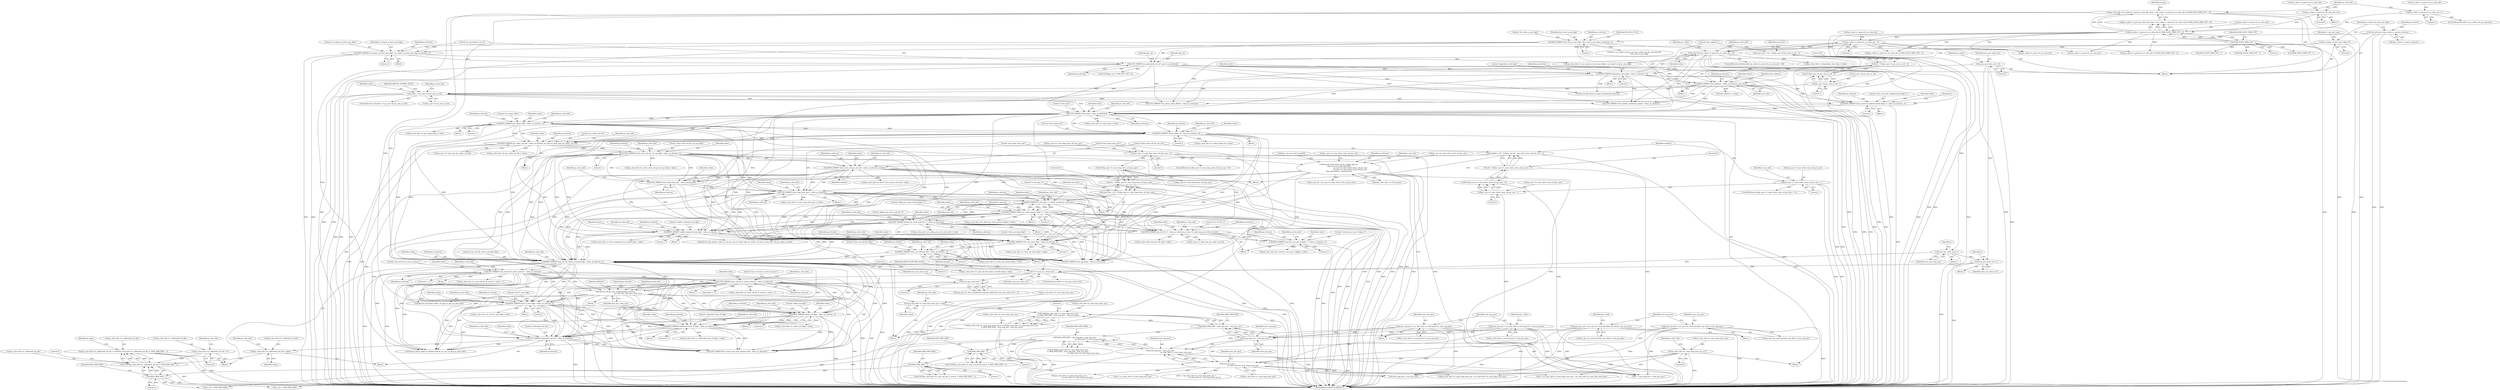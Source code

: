 digraph "0_Android_a1424724a00d62ac5efa0e27953eed66850d662f@pointer" {
"1001395" [label="(Call,ps_slice_hdr->i1_collocated_ref_idx = CLIP3(ps_slice_hdr->i1_collocated_ref_idx, 0, MAX_DPB_SIZE - 1))"];
"1001399" [label="(Call,CLIP3(ps_slice_hdr->i1_collocated_ref_idx, 0, MAX_DPB_SIZE - 1))"];
"1001337" [label="(Call,ps_slice_hdr->i1_collocated_ref_idx = 0)"];
"1001390" [label="(Call,ps_slice_hdr->i1_collocated_ref_idx = value)"];
"1001386" [label="(Call,UEV_PARSE(\"collocated_ref_idx\", value, ps_bitstrm))"];
"1001169" [label="(Call,BITS_PARSE(\"num_ref_idx_active_override_flag\", value, ps_bitstrm, 1))"];
"1000659" [label="(Call,BITS_PARSE(\"colour_plane_id\", value, ps_bitstrm, 2))"];
"1000637" [label="(Call,BITS_PARSE(\"pic_output_flag\", value, ps_bitstrm, 1))"];
"1000592" [label="(Call,UEV_PARSE(\"slice_type\", value, ps_bitstrm))"];
"1000587" [label="(Call,BITS_PARSE(\"slice_reserved_undetermined_flag[ i ]\", value, ps_bitstrm, 1))"];
"1000537" [label="(Call,value >= ps_sps->i4_pic_size_in_ctb)"];
"1000528" [label="(Call,BITS_PARSE(\"slice_address\", value, ps_bitstrm, num_bits))"];
"1000428" [label="(Call,value && (ps_codec->s_parse.i4_cur_slice_idx > 0))"];
"1000422" [label="(Call,BITS_PARSE(\"dependent_slice_flag\", value, ps_bitstrm, 1))"];
"1000209" [label="(Call,UEV_PARSE(\"pic_parameter_set_id\", pps_id, ps_bitstrm))"];
"1000204" [label="(Call,BITS_PARSE(\"no_output_of_prior_pics_flag\", no_output_of_prior_pics_flag, ps_bitstrm, 1))"];
"1000159" [label="(Call,no_output_of_prior_pics_flag = 0)"];
"1000190" [label="(Call,BITS_PARSE(\"first_slice_in_pic_flag\", first_slice_in_pic_flag, ps_bitstrm, 1))"];
"1000147" [label="(Call,*ps_bitstrm = &ps_codec->s_parse.s_bitstrm)"];
"1000430" [label="(Call,ps_codec->s_parse.i4_cur_slice_idx > 0)"];
"1000405" [label="(Call,ps_codec->s_parse.i4_cur_slice_idx & (MAX_SLICE_HDR_CNT - 1))"];
"1000375" [label="(Call,ps_codec->s_parse.i4_cur_slice_idx = 0)"];
"1000390" [label="(Call,ps_codec->s_parse.i4_cur_slice_idx = 1)"];
"1000411" [label="(Call,MAX_SLICE_HDR_CNT - 1)"];
"1000518" [label="(Call,num_bits = 32 - CLZ(ps_sps->i4_pic_size_in_ctb - 1))"];
"1000520" [label="(Call,32 - CLZ(ps_sps->i4_pic_size_in_ctb - 1))"];
"1000522" [label="(Call,CLZ(ps_sps->i4_pic_size_in_ctb - 1))"];
"1000523" [label="(Call,ps_sps->i4_pic_size_in_ctb - 1)"];
"1000971" [label="(Call,BITS_PARSE(\"delta_poc_msb_present_flag[ i ]\", value, ps_bitstrm, 1))"];
"1000916" [label="(Call,BITS_PARSE(\"lt_idx_sps[ i ]\", value, ps_bitstrm, num_bits))"];
"1000857" [label="(Call,UEV_PARSE(\"num_long_term_pics\", value, ps_bitstrm))"];
"1000734" [label="(Call,BITS_PARSE(\"short_term_ref_pic_set_idx\", value, ps_bitstrm, numbits))"];
"1000694" [label="(Call,BITS_PARSE(\"short_term_ref_pic_set_sps_flag\", value, ps_bitstrm, 1))"];
"1000682" [label="(Call,BITS_PARSE(\"pic_order_cnt_lsb\", value, ps_bitstrm, ps_sps->i1_log2_max_pic_order_cnt_lsb))"];
"1000724" [label="(Call,numbits = 32 - CLZ(ps_sps->i1_num_short_term_ref_pic_sets - 1))"];
"1000726" [label="(Call,32 - CLZ(ps_sps->i1_num_short_term_ref_pic_sets - 1))"];
"1000728" [label="(Call,CLZ(ps_sps->i1_num_short_term_ref_pic_sets - 1))"];
"1000729" [label="(Call,ps_sps->i1_num_short_term_ref_pic_sets - 1)"];
"1000718" [label="(Call,ps_sps->i1_num_short_term_ref_pic_sets > 1)"];
"1000834" [label="(Call,UEV_PARSE(\"num_long_term_sps\", value, ps_bitstrm))"];
"1000778" [label="(Call,ihevcd_short_term_ref_pic_set(ps_bitstrm,\n &ps_sps->as_stref_picset[0],\n                                              ps_sps->i1_num_short_term_ref_pic_sets,\n                                              ps_sps->i1_num_short_term_ref_pic_sets,\n &ps_slice_hdr->s_stref_picset))"];
"1000997" [label="(Call,UEV_PARSE(\"delata_poc_msb_cycle_lt[ i ]\", value, ps_bitstrm))"];
"1000908" [label="(Call,num_bits = 32 - CLZ(ps_sps->i1_num_long_term_ref_pics_sps))"];
"1000910" [label="(Call,32 - CLZ(ps_sps->i1_num_long_term_ref_pics_sps))"];
"1000912" [label="(Call,CLZ(ps_sps->i1_num_long_term_ref_pics_sps))"];
"1000828" [label="(Call,ps_sps->i1_num_long_term_ref_pics_sps > 0)"];
"1000959" [label="(Call,BITS_PARSE(\"used_by_curr_pic_lt_flag[ i ]\", value, ps_bitstrm, 1))"];
"1000945" [label="(Call,BITS_PARSE(\"poc_lsb_lt[ i ]\", value, ps_bitstrm, ps_sps->i1_log2_max_pic_order_cnt_lsb))"];
"1001081" [label="(Call,BITS_PARSE(\"enable_temporal_mvp_flag\", value, ps_bitstrm, 1))"];
"1001116" [label="(Call,BITS_PARSE(\"slice_sao_chroma_flag\", value, ps_bitstrm, 1))"];
"1001106" [label="(Call,BITS_PARSE(\"slice_sao_luma_flag\", value, ps_bitstrm, 1))"];
"1001202" [label="(Call,UEV_PARSE(\"num_ref_idx_l1_active_minus1\", value, ps_bitstrm))"];
"1001184" [label="(Call,UEV_PARSE(\"num_ref_idx_l0_active_minus1\", value, ps_bitstrm))"];
"1001302" [label="(Call,BITS_PARSE(\"mvd_l1_zero_flag\", value, ps_bitstrm, 1))"];
"1001275" [label="(Call,ihevcd_ref_pic_list_modification(ps_bitstrm,\n                                                 ps_slice_hdr, num_poc_total_curr))"];
"1000397" [label="(Call,ps_slice_hdr = ps_codec->s_parse.ps_slice_hdr_base + (ps_codec->s_parse.i4_cur_slice_idx & (MAX_SLICE_HDR_CNT - 1)))"];
"1001271" [label="(Call,num_poc_total_curr > 1)"];
"1001261" [label="(Call,0 == num_poc_total_curr)"];
"1001074" [label="(Call,num_poc_total_curr++)"];
"1001049" [label="(Call,num_poc_total_curr++)"];
"1000169" [label="(Call,num_poc_total_curr = 0)"];
"1001354" [label="(Call,BITS_PARSE(\"collocated_from_l0_flag\", value, ps_bitstrm, 1))"];
"1001322" [label="(Call,BITS_PARSE(\"cabac_init_flag\", value, ps_bitstrm, 1))"];
"1001404" [label="(Call,MAX_DPB_SIZE - 1)"];
"1001257" [label="(Call,MAX_DPB_SIZE - 1)"];
"1001245" [label="(Call,MAX_DPB_SIZE - 1)"];
"1000875" [label="(Call,MAX_DPB_SIZE - num_neg_pics - num_pos_pics -\n                                                            ps_slice_hdr->i1_num_long_term_sps)"];
"1000852" [label="(Call,MAX_DPB_SIZE - num_neg_pics - num_pos_pics)"];
"1000854" [label="(Call,num_neg_pics - num_pos_pics)"];
"1000801" [label="(Call,num_neg_pics = ps_slice_hdr->s_stref_picset.i1_num_neg_pics)"];
"1000749" [label="(Call,num_neg_pics = ps_sps->as_stref_picset[st_rps_idx].i1_num_neg_pics)"];
"1000808" [label="(Call,num_pos_pics = ps_slice_hdr->s_stref_picset.i1_num_pos_pics)"];
"1000758" [label="(Call,num_pos_pics = ps_sps->as_stref_picset[st_rps_idx].i1_num_pos_pics)"];
"1000877" [label="(Call,num_neg_pics - num_pos_pics -\n                                                            ps_slice_hdr->i1_num_long_term_sps)"];
"1000879" [label="(Call,num_pos_pics -\n                                                            ps_slice_hdr->i1_num_long_term_sps)"];
"1000843" [label="(Call,ps_slice_hdr->i1_num_long_term_sps = CLIP3(ps_slice_hdr->i1_num_long_term_sps,\n 0, MAX_DPB_SIZE - num_neg_pics - num_pos_pics))"];
"1000847" [label="(Call,CLIP3(ps_slice_hdr->i1_num_long_term_sps,\n 0, MAX_DPB_SIZE - num_neg_pics - num_pos_pics))"];
"1000838" [label="(Call,ps_slice_hdr->i1_num_long_term_sps = value)"];
"1000565" [label="(Call,ps_slice_hdr->i1_num_long_term_sps = 0)"];
"1000639" [label="(Identifier,value)"];
"1000778" [label="(Call,ihevcd_short_term_ref_pic_set(ps_bitstrm,\n &ps_sps->as_stref_picset[0],\n                                              ps_sps->i1_num_short_term_ref_pic_sets,\n                                              ps_sps->i1_num_short_term_ref_pic_sets,\n &ps_slice_hdr->s_stref_picset))"];
"1000877" [label="(Call,num_neg_pics - num_pos_pics -\n                                                            ps_slice_hdr->i1_num_long_term_sps)"];
"1000901" [label="(Call,i < ps_slice_hdr->i1_num_long_term_sps)"];
"1000641" [label="(Literal,1)"];
"1000710" [label="(Block,)"];
"1000881" [label="(Call,ps_slice_hdr->i1_num_long_term_sps)"];
"1000717" [label="(ControlStructure,if(ps_sps->i1_num_short_term_ref_pic_sets > 1))"];
"1000751" [label="(Call,ps_sps->as_stref_picset[st_rps_idx].i1_num_neg_pics)"];
"1000585" [label="(Identifier,i)"];
"1001109" [label="(Identifier,ps_bitstrm)"];
"1000198" [label="(Identifier,NAL_BLA_W_LP)"];
"1000176" [label="(Identifier,ps_codec)"];
"1000838" [label="(Call,ps_slice_hdr->i1_num_long_term_sps = value)"];
"1002324" [label="(Call,r_idx < MAX_DPB_SIZE)"];
"1001307" [label="(Call,ps_slice_hdr->i1_mvd_l1_zero_flag = value)"];
"1000870" [label="(Call,CLIP3(ps_slice_hdr->i1_num_long_term_pics,\n 0, MAX_DPB_SIZE - num_neg_pics - num_pos_pics -\n                                                            ps_slice_hdr->i1_num_long_term_sps))"];
"1000384" [label="(ControlStructure,if(0 == ps_codec->i4_pic_present))"];
"1000587" [label="(Call,BITS_PARSE(\"slice_reserved_undetermined_flag[ i ]\", value, ps_bitstrm, 1))"];
"1001113" [label="(Identifier,ps_slice_hdr)"];
"1000876" [label="(Identifier,MAX_DPB_SIZE)"];
"1000749" [label="(Call,num_neg_pics = ps_sps->as_stref_picset[st_rps_idx].i1_num_neg_pics)"];
"1000427" [label="(ControlStructure,if(value && (ps_codec->s_parse.i4_cur_slice_idx > 0)))"];
"1000534" [label="(Identifier,slice_address)"];
"1001049" [label="(Call,num_poc_total_curr++)"];
"1001273" [label="(Literal,1)"];
"1001259" [label="(Literal,1)"];
"1000594" [label="(Identifier,value)"];
"1000796" [label="(Call,st_rps_idx = ps_sps->i1_num_short_term_ref_pic_sets)"];
"1000786" [label="(Call,ps_sps->i1_num_short_term_ref_pic_sets)"];
"1000888" [label="(Call,i < (ps_slice_hdr->i1_num_long_term_sps +\n                                ps_slice_hdr->i1_num_long_term_pics))"];
"1000997" [label="(Call,UEV_PARSE(\"delata_poc_msb_cycle_lt[ i ]\", value, ps_bitstrm))"];
"1001321" [label="(Block,)"];
"1001001" [label="(Call,ps_slice_hdr->ai1_delta_poc_msb_cycle_lt[i] = value)"];
"1000857" [label="(Call,UEV_PARSE(\"num_long_term_pics\", value, ps_bitstrm))"];
"1000952" [label="(Call,ps_slice_hdr->ai4_poc_lsb_lt[i] = value)"];
"1000855" [label="(Identifier,num_neg_pics)"];
"1001297" [label="(Identifier,BSLICE)"];
"1000147" [label="(Call,*ps_bitstrm = &ps_codec->s_parse.s_bitstrm)"];
"1000148" [label="(Identifier,ps_bitstrm)"];
"1000944" [label="(Block,)"];
"1001324" [label="(Identifier,value)"];
"1000998" [label="(Literal,\"delata_poc_msb_cycle_lt[ i ]\")"];
"1001260" [label="(ControlStructure,if(0 == num_poc_total_curr))"];
"1000536" [label="(ControlStructure,if(value >= ps_sps->i4_pic_size_in_ctb))"];
"1000845" [label="(Identifier,ps_slice_hdr)"];
"1000529" [label="(Literal,\"slice_address\")"];
"1000758" [label="(Call,num_pos_pics = ps_sps->as_stref_picset[st_rps_idx].i1_num_pos_pics)"];
"1001337" [label="(Call,ps_slice_hdr->i1_collocated_ref_idx = 0)"];
"1001303" [label="(Literal,\"mvd_l1_zero_flag\")"];
"1000149" [label="(Call,&ps_codec->s_parse.s_bitstrm)"];
"1000948" [label="(Identifier,ps_bitstrm)"];
"1001110" [label="(Literal,1)"];
"1000733" [label="(Literal,1)"];
"1001187" [label="(Identifier,ps_bitstrm)"];
"1000191" [label="(Literal,\"first_slice_in_pic_flag\")"];
"1002617" [label="(MethodReturn,IHEVCD_ERROR_T)"];
"1000973" [label="(Identifier,value)"];
"1001169" [label="(Call,BITS_PARSE(\"num_ref_idx_active_override_flag\", value, ps_bitstrm, 1))"];
"1001192" [label="(Call,value + 1)"];
"1000908" [label="(Call,num_bits = 32 - CLZ(ps_sps->i1_num_long_term_ref_pics_sps))"];
"1001267" [label="(Call,(ps_pps->i1_lists_modification_present_flag) && (num_poc_total_curr > 1))"];
"1000663" [label="(Literal,2)"];
"1000847" [label="(Call,CLIP3(ps_slice_hdr->i1_num_long_term_sps,\n 0, MAX_DPB_SIZE - num_neg_pics - num_pos_pics))"];
"1000735" [label="(Literal,\"short_term_ref_pic_set_idx\")"];
"1000164" [label="(Identifier,i1_nal_unit_type)"];
"1001392" [label="(Identifier,ps_slice_hdr)"];
"1000976" [label="(Call,ps_slice_hdr->ai1_delta_poc_msb_present_flag[i] = value)"];
"1000554" [label="(Block,)"];
"1001274" [label="(Block,)"];
"1000539" [label="(Call,ps_sps->i4_pic_size_in_ctb)"];
"1001404" [label="(Call,MAX_DPB_SIZE - 1)"];
"1000832" [label="(Literal,0)"];
"1001326" [label="(Literal,1)"];
"1000426" [label="(Literal,1)"];
"1001184" [label="(Call,UEV_PARSE(\"num_ref_idx_l0_active_minus1\", value, ps_bitstrm))"];
"1000852" [label="(Call,MAX_DPB_SIZE - num_neg_pics - num_pos_pics)"];
"1000910" [label="(Call,32 - CLZ(ps_sps->i1_num_long_term_ref_pics_sps))"];
"1001990" [label="(Call,UEV_PARSE(\"slice_header_extension_length\", value, ps_bitstrm))"];
"1000899" [label="(Block,)"];
"1000160" [label="(Identifier,no_output_of_prior_pics_flag)"];
"1000425" [label="(Identifier,ps_bitstrm)"];
"1000381" [label="(Literal,0)"];
"1000590" [label="(Identifier,ps_bitstrm)"];
"1000211" [label="(Identifier,pps_id)"];
"1000677" [label="(Block,)"];
"1000963" [label="(Literal,1)"];
"1001038" [label="(Call,num_neg_pics + num_pos_pics)"];
"1001036" [label="(Call,i < num_neg_pics + num_pos_pics)"];
"1001183" [label="(Block,)"];
"1001428" [label="(Call,ihevcd_parse_pred_wt_ofst(ps_bitstrm, ps_sps, ps_pps, ps_slice_hdr))"];
"1000566" [label="(Call,ps_slice_hdr->i1_num_long_term_sps)"];
"1001123" [label="(Identifier,ps_slice_hdr)"];
"1000205" [label="(Literal,\"no_output_of_prior_pics_flag\")"];
"1000696" [label="(Identifier,value)"];
"1001240" [label="(Call,CLIP3(ps_slice_hdr->i1_num_ref_idx_l0_active, 0, MAX_DPB_SIZE - 1))"];
"1001301" [label="(Block,)"];
"1000391" [label="(Call,ps_codec->s_parse.i4_cur_slice_idx)"];
"1001000" [label="(Identifier,ps_bitstrm)"];
"1000501" [label="(Call,ps_slice_hdr->i1_no_output_of_prior_pics_flag = no_output_of_prior_pics_flag)"];
"1001278" [label="(Identifier,num_poc_total_curr)"];
"1000913" [label="(Call,ps_sps->i1_num_long_term_ref_pics_sps)"];
"1000697" [label="(Identifier,ps_bitstrm)"];
"1000422" [label="(Call,BITS_PARSE(\"dependent_slice_flag\", value, ps_bitstrm, 1))"];
"1002198" [label="(Call,ihevcd_ref_list(ps_codec, ps_pps, ps_sps, ps_slice_hdr))"];
"1000204" [label="(Call,BITS_PARSE(\"no_output_of_prior_pics_flag\", no_output_of_prior_pics_flag, ps_bitstrm, 1))"];
"1000431" [label="(Call,ps_codec->s_parse.i4_cur_slice_idx)"];
"1000779" [label="(Identifier,ps_bitstrm)"];
"1001258" [label="(Identifier,MAX_DPB_SIZE)"];
"1000975" [label="(Literal,1)"];
"1000132" [label="(Block,)"];
"1001391" [label="(Call,ps_slice_hdr->i1_collocated_ref_idx)"];
"1001354" [label="(Call,BITS_PARSE(\"collocated_from_l0_flag\", value, ps_bitstrm, 1))"];
"1000194" [label="(Literal,1)"];
"1000737" [label="(Identifier,ps_bitstrm)"];
"1001355" [label="(Literal,\"collocated_from_l0_flag\")"];
"1000417" [label="(Identifier,ps_pps)"];
"1000436" [label="(Literal,0)"];
"1000397" [label="(Call,ps_slice_hdr = ps_codec->s_parse.ps_slice_hdr_base + (ps_codec->s_parse.i4_cur_slice_idx & (MAX_SLICE_HDR_CNT - 1)))"];
"1000916" [label="(Call,BITS_PARSE(\"lt_idx_sps[ i ]\", value, ps_bitstrm, num_bits))"];
"1001203" [label="(Literal,\"num_ref_idx_l1_active_minus1\")"];
"1001048" [label="(Block,)"];
"1000406" [label="(Call,ps_codec->s_parse.i4_cur_slice_idx)"];
"1000842" [label="(Identifier,value)"];
"1002016" [label="(Call,ihevcd_bits_flush_to_byte_boundary(ps_bitstrm))"];
"1000530" [label="(Identifier,value)"];
"1001397" [label="(Identifier,ps_slice_hdr)"];
"1001080" [label="(Block,)"];
"1000736" [label="(Identifier,value)"];
"1001396" [label="(Call,ps_slice_hdr->i1_collocated_ref_idx)"];
"1001105" [label="(Block,)"];
"1000522" [label="(Call,CLZ(ps_sps->i4_pic_size_in_ctb - 1))"];
"1002524" [label="(Call,MAX_SLICE_HDR_CNT - 1)"];
"1001205" [label="(Identifier,ps_bitstrm)"];
"1001411" [label="(Identifier,ps_pps)"];
"1000375" [label="(Call,ps_codec->s_parse.i4_cur_slice_idx = 0)"];
"1000880" [label="(Identifier,num_pos_pics)"];
"1001108" [label="(Identifier,value)"];
"1000532" [label="(Identifier,num_bits)"];
"1000644" [label="(Identifier,ps_slice_hdr)"];
"1001074" [label="(Call,num_poc_total_curr++)"];
"1000959" [label="(Call,BITS_PARSE(\"used_by_curr_pic_lt_flag[ i ]\", value, ps_bitstrm, 1))"];
"1000533" [label="(Call,slice_address = value)"];
"1001245" [label="(Call,MAX_DPB_SIZE - 1)"];
"1001304" [label="(Identifier,value)"];
"1001171" [label="(Identifier,value)"];
"1000203" [label="(Block,)"];
"1001309" [label="(Identifier,ps_slice_hdr)"];
"1001388" [label="(Identifier,value)"];
"1001361" [label="(Identifier,ps_slice_hdr)"];
"1000396" [label="(Literal,1)"];
"1000860" [label="(Identifier,ps_bitstrm)"];
"1000685" [label="(Identifier,ps_bitstrm)"];
"1000192" [label="(Identifier,first_slice_in_pic_flag)"];
"1001356" [label="(Identifier,value)"];
"1001086" [label="(Call,ps_slice_hdr->i1_slice_temporal_mvp_enable_flag = value)"];
"1000741" [label="(Identifier,ps_slice_hdr)"];
"1000792" [label="(Call,&ps_slice_hdr->s_stref_picset)"];
"1000729" [label="(Call,ps_sps->i1_num_short_term_ref_pic_sets - 1)"];
"1001262" [label="(Literal,0)"];
"1000569" [label="(Literal,0)"];
"1000961" [label="(Identifier,value)"];
"1001172" [label="(Identifier,ps_bitstrm)"];
"1000911" [label="(Literal,32)"];
"1001168" [label="(Block,)"];
"1001358" [label="(Literal,1)"];
"1001399" [label="(Call,CLIP3(ps_slice_hdr->i1_collocated_ref_idx, 0, MAX_DPB_SIZE - 1))"];
"1000853" [label="(Identifier,MAX_DPB_SIZE)"];
"1000797" [label="(Identifier,st_rps_idx)"];
"1001170" [label="(Literal,\"num_ref_idx_active_override_flag\")"];
"1000214" [label="(Identifier,pps_id)"];
"1001083" [label="(Identifier,value)"];
"1000837" [label="(Identifier,ps_bitstrm)"];
"1001325" [label="(Identifier,ps_bitstrm)"];
"1000523" [label="(Call,ps_sps->i4_pic_size_in_ctb - 1)"];
"1001252" [label="(Call,CLIP3(ps_slice_hdr->i1_num_ref_idx_l1_active, 0, MAX_DPB_SIZE - 1))"];
"1001883" [label="(Call,UEV_PARSE(\"num_entry_point_offsets\", value, ps_bitstrm))"];
"1000960" [label="(Literal,\"used_by_curr_pic_lt_flag[ i ]\")"];
"1001272" [label="(Identifier,num_poc_total_curr)"];
"1000848" [label="(Call,ps_slice_hdr->i1_num_long_term_sps)"];
"1000428" [label="(Call,value && (ps_codec->s_parse.i4_cur_slice_idx > 0))"];
"1000208" [label="(Literal,1)"];
"1000719" [label="(Call,ps_sps->i1_num_short_term_ref_pic_sets)"];
"1001406" [label="(Literal,1)"];
"1000979" [label="(Identifier,ps_slice_hdr)"];
"1000424" [label="(Identifier,value)"];
"1001107" [label="(Literal,\"slice_sao_luma_flag\")"];
"1000642" [label="(Call,ps_slice_hdr->i1_pic_output_flag = value)"];
"1000572" [label="(Identifier,ps_slice_hdr)"];
"1000284" [label="(Call,(0 != ps_codec->u4_pic_cnt || ps_codec->i4_pic_present) &&\n                    first_slice_in_pic_flag)"];
"1000768" [label="(Identifier,pi1_used)"];
"1000660" [label="(Literal,\"colour_plane_id\")"];
"1000159" [label="(Call,no_output_of_prior_pics_flag = 0)"];
"1001186" [label="(Identifier,value)"];
"1000725" [label="(Identifier,numbits)"];
"1000801" [label="(Call,num_neg_pics = ps_slice_hdr->s_stref_picset.i1_num_neg_pics)"];
"1000964" [label="(Call,ps_slice_hdr->ai1_used_by_curr_pic_lt_flag[i] = value)"];
"1001263" [label="(Identifier,num_poc_total_curr)"];
"1001306" [label="(Literal,1)"];
"1001808" [label="(Call,MAX_SLICE_HDR_CNT - 1)"];
"1000430" [label="(Call,ps_codec->s_parse.i4_cur_slice_idx > 0)"];
"1000659" [label="(Call,BITS_PARSE(\"colour_plane_id\", value, ps_bitstrm, 2))"];
"1000879" [label="(Call,num_pos_pics -\n                                                            ps_slice_hdr->i1_num_long_term_sps)"];
"1000945" [label="(Call,BITS_PARSE(\"poc_lsb_lt[ i ]\", value, ps_bitstrm, ps_sps->i1_log2_max_pic_order_cnt_lsb))"];
"1000543" [label="(Identifier,IHEVCD_IGNORE_SLICE)"];
"1001246" [label="(Identifier,MAX_DPB_SIZE)"];
"1000212" [label="(Identifier,ps_bitstrm)"];
"1000689" [label="(Call,ps_slice_hdr->i4_pic_order_cnt_lsb = value)"];
"1000777" [label="(Block,)"];
"1001265" [label="(Identifier,IHEVCD_IGNORE_SLICE)"];
"1000596" [label="(Call,ps_slice_hdr->i1_slice_type = value)"];
"1001075" [label="(Identifier,num_poc_total_curr)"];
"1001658" [label="(Call,ihevcd_calc_poc(ps_codec, ps_nal, ps_sps->i1_log2_max_pic_order_cnt_lsb, ps_slice_hdr->i4_pic_order_cnt_lsb))"];
"1000999" [label="(Identifier,value)"];
"1000974" [label="(Identifier,ps_bitstrm)"];
"1001201" [label="(Block,)"];
"1001004" [label="(Identifier,ps_slice_hdr)"];
"1000595" [label="(Identifier,ps_bitstrm)"];
"1000446" [label="(Call,MAX_SLICE_HDR_CNT - 1)"];
"1000728" [label="(Call,CLZ(ps_sps->i1_num_short_term_ref_pic_sets - 1))"];
"1000727" [label="(Literal,32)"];
"1000193" [label="(Identifier,ps_bitstrm)"];
"1000917" [label="(Literal,\"lt_idx_sps[ i ]\")"];
"1000909" [label="(Identifier,num_bits)"];
"1000878" [label="(Identifier,num_neg_pics)"];
"1000588" [label="(Literal,\"slice_reserved_undetermined_flag[ i ]\")"];
"1000520" [label="(Call,32 - CLZ(ps_sps->i4_pic_size_in_ctb - 1))"];
"1000745" [label="(Identifier,st_rps_idx)"];
"1001111" [label="(Call,ps_slice_hdr->i1_slice_sao_luma_flag = value)"];
"1000759" [label="(Identifier,num_pos_pics)"];
"1000664" [label="(Call,ps_slice_hdr->i1_colour_plane_id = value)"];
"1000636" [label="(Block,)"];
"1000726" [label="(Call,32 - CLZ(ps_sps->i1_num_short_term_ref_pic_sets - 1))"];
"1001341" [label="(Literal,0)"];
"1001394" [label="(Identifier,value)"];
"1000808" [label="(Call,num_pos_pics = ps_slice_hdr->s_stref_picset.i1_num_pos_pics)"];
"1000429" [label="(Identifier,value)"];
"1000734" [label="(Call,BITS_PARSE(\"short_term_ref_pic_set_idx\", value, ps_bitstrm, numbits))"];
"1000161" [label="(Literal,0)"];
"1000816" [label="(Identifier,pi1_used)"];
"1001275" [label="(Call,ihevcd_ref_pic_list_modification(ps_bitstrm,\n                                                 ps_slice_hdr, num_poc_total_curr))"];
"1001173" [label="(Literal,1)"];
"1000858" [label="(Literal,\"num_long_term_pics\")"];
"1001329" [label="(Identifier,ps_slice_hdr)"];
"1000828" [label="(Call,ps_sps->i1_num_long_term_ref_pics_sps > 0)"];
"1001257" [label="(Call,MAX_DPB_SIZE - 1)"];
"1001395" [label="(Call,ps_slice_hdr->i1_collocated_ref_idx = CLIP3(ps_slice_hdr->i1_collocated_ref_idx, 0, MAX_DPB_SIZE - 1))"];
"1001106" [label="(Call,BITS_PARSE(\"slice_sao_luma_flag\", value, ps_bitstrm, 1))"];
"1000206" [label="(Identifier,no_output_of_prior_pics_flag)"];
"1000863" [label="(Identifier,ps_slice_hdr)"];
"1000802" [label="(Identifier,num_neg_pics)"];
"1000411" [label="(Call,MAX_SLICE_HDR_CNT - 1)"];
"1000971" [label="(Call,BITS_PARSE(\"delta_poc_msb_present_flag[ i ]\", value, ps_bitstrm, 1))"];
"1000701" [label="(Identifier,ps_slice_hdr)"];
"1000640" [label="(Identifier,ps_bitstrm)"];
"1001305" [label="(Identifier,ps_bitstrm)"];
"1000686" [label="(Call,ps_sps->i1_log2_max_pic_order_cnt_lsb)"];
"1000920" [label="(Identifier,num_bits)"];
"1000376" [label="(Call,ps_codec->s_parse.i4_cur_slice_idx)"];
"1000912" [label="(Call,CLZ(ps_sps->i1_num_long_term_ref_pics_sps))"];
"1000209" [label="(Call,UEV_PARSE(\"pic_parameter_set_id\", pps_id, ps_bitstrm))"];
"1000662" [label="(Identifier,ps_bitstrm)"];
"1000840" [label="(Identifier,ps_slice_hdr)"];
"1001210" [label="(Call,value + 1)"];
"1000750" [label="(Identifier,num_neg_pics)"];
"1001247" [label="(Literal,1)"];
"1000405" [label="(Call,ps_codec->s_parse.i4_cur_slice_idx & (MAX_SLICE_HDR_CNT - 1))"];
"1000398" [label="(Identifier,ps_slice_hdr)"];
"1000170" [label="(Identifier,num_poc_total_curr)"];
"1000190" [label="(Call,BITS_PARSE(\"first_slice_in_pic_flag\", first_slice_in_pic_flag, ps_bitstrm, 1))"];
"1000947" [label="(Identifier,value)"];
"1000413" [label="(Literal,1)"];
"1000810" [label="(Call,ps_slice_hdr->s_stref_picset.i1_num_pos_pics)"];
"1001276" [label="(Identifier,ps_bitstrm)"];
"1000552" [label="(Identifier,ps_slice_hdr)"];
"1001359" [label="(Call,ps_slice_hdr->i1_collocated_from_l0_flag = value)"];
"1001085" [label="(Literal,1)"];
"1000399" [label="(Call,ps_codec->s_parse.ps_slice_hdr_base + (ps_codec->s_parse.i4_cur_slice_idx & (MAX_SLICE_HDR_CNT - 1)))"];
"1001454" [label="(Call,SEV_PARSE(\"slice_qp_delta\", value, ps_bitstrm))"];
"1001206" [label="(Call,ps_slice_hdr->i1_num_ref_idx_l1_active = value + 1)"];
"1000598" [label="(Identifier,ps_slice_hdr)"];
"1000586" [label="(Block,)"];
"1000390" [label="(Call,ps_codec->s_parse.i4_cur_slice_idx = 1)"];
"1000760" [label="(Call,ps_sps->as_stref_picset[st_rps_idx].i1_num_pos_pics)"];
"1001208" [label="(Identifier,ps_slice_hdr)"];
"1000210" [label="(Literal,\"pic_parameter_set_id\")"];
"1000591" [label="(Literal,1)"];
"1000875" [label="(Call,MAX_DPB_SIZE - num_neg_pics - num_pos_pics -\n                                                            ps_slice_hdr->i1_num_long_term_sps)"];
"1001202" [label="(Call,UEV_PARSE(\"num_ref_idx_l1_active_minus1\", value, ps_bitstrm))"];
"1001261" [label="(Call,0 == num_poc_total_curr)"];
"1001065" [label="(Identifier,i)"];
"1001042" [label="(Identifier,i)"];
"1000906" [label="(Block,)"];
"1001344" [label="(Identifier,ps_slice_hdr)"];
"1000637" [label="(Call,BITS_PARSE(\"pic_output_flag\", value, ps_bitstrm, 1))"];
"1000839" [label="(Call,ps_slice_hdr->i1_num_long_term_sps)"];
"1001176" [label="(Identifier,ps_slice_hdr)"];
"1000519" [label="(Identifier,num_bits)"];
"1000666" [label="(Identifier,ps_slice_hdr)"];
"1001323" [label="(Literal,\"cabac_init_flag\")"];
"1001188" [label="(Call,ps_slice_hdr->i1_num_ref_idx_l0_active = value + 1)"];
"1000809" [label="(Identifier,num_pos_pics)"];
"1000724" [label="(Call,numbits = 32 - CLZ(ps_sps->i1_num_short_term_ref_pic_sets - 1))"];
"1001055" [label="(Call,i < ps_slice_hdr->i1_num_long_term_sps + ps_slice_hdr->i1_num_long_term_pics)"];
"1000215" [label="(Call,CLIP3(pps_id, 0, MAX_PPS_CNT - 2))"];
"1000528" [label="(Call,BITS_PARSE(\"slice_address\", value, ps_bitstrm, num_bits))"];
"1000423" [label="(Literal,\"dependent_slice_flag\")"];
"1000890" [label="(Call,ps_slice_hdr->i1_num_long_term_sps +\n                                ps_slice_hdr->i1_num_long_term_pics)"];
"1000694" [label="(Call,BITS_PARSE(\"short_term_ref_pic_set_sps_flag\", value, ps_bitstrm, 1))"];
"1001118" [label="(Identifier,value)"];
"1000524" [label="(Call,ps_sps->i4_pic_size_in_ctb)"];
"1001204" [label="(Identifier,value)"];
"1001190" [label="(Identifier,ps_slice_hdr)"];
"1000730" [label="(Call,ps_sps->i1_num_short_term_ref_pic_sets)"];
"1000835" [label="(Literal,\"num_long_term_sps\")"];
"1001050" [label="(Identifier,num_poc_total_curr)"];
"1001271" [label="(Call,num_poc_total_curr > 1)"];
"1001389" [label="(Identifier,ps_bitstrm)"];
"1000421" [label="(Block,)"];
"1000722" [label="(Literal,1)"];
"1000955" [label="(Identifier,ps_slice_hdr)"];
"1000851" [label="(Literal,0)"];
"1001081" [label="(Call,BITS_PARSE(\"enable_temporal_mvp_flag\", value, ps_bitstrm, 1))"];
"1000836" [label="(Identifier,value)"];
"1000683" [label="(Literal,\"pic_order_cnt_lsb\")"];
"1000207" [label="(Identifier,ps_bitstrm)"];
"1000844" [label="(Call,ps_slice_hdr->i1_num_long_term_sps)"];
"1000738" [label="(Identifier,numbits)"];
"1000972" [label="(Literal,\"delta_poc_msb_present_flag[ i ]\")"];
"1000527" [label="(Literal,1)"];
"1000682" [label="(Call,BITS_PARSE(\"pic_order_cnt_lsb\", value, ps_bitstrm, ps_sps->i1_log2_max_pic_order_cnt_lsb))"];
"1000996" [label="(Block,)"];
"1000439" [label="(Identifier,ps_codec)"];
"1000516" [label="(Block,)"];
"1001338" [label="(Call,ps_slice_hdr->i1_collocated_ref_idx)"];
"1001327" [label="(Call,ps_slice_hdr->i1_cabac_init_flag = value)"];
"1001386" [label="(Call,UEV_PARSE(\"collocated_ref_idx\", value, ps_bitstrm))"];
"1001185" [label="(Literal,\"num_ref_idx_l0_active_minus1\")"];
"1001403" [label="(Literal,0)"];
"1000718" [label="(Call,ps_sps->i1_num_short_term_ref_pic_sets > 1)"];
"1001433" [label="(Call,UEV_PARSE(\"five_minus_max_num_merge_cand\", value, ps_bitstrm))"];
"1000789" [label="(Call,ps_sps->i1_num_short_term_ref_pic_sets)"];
"1000593" [label="(Literal,\"slice_type\")"];
"1000843" [label="(Call,ps_slice_hdr->i1_num_long_term_sps = CLIP3(ps_slice_hdr->i1_num_long_term_sps,\n 0, MAX_DPB_SIZE - num_neg_pics - num_pos_pics))"];
"1001387" [label="(Literal,\"collocated_ref_idx\")"];
"1001353" [label="(Block,)"];
"1001088" [label="(Identifier,ps_slice_hdr)"];
"1000531" [label="(Identifier,ps_bitstrm)"];
"1000538" [label="(Identifier,value)"];
"1000854" [label="(Call,num_neg_pics - num_pos_pics)"];
"1001400" [label="(Call,ps_slice_hdr->i1_collocated_ref_idx)"];
"1000374" [label="(Block,)"];
"1000592" [label="(Call,UEV_PARSE(\"slice_type\", value, ps_bitstrm))"];
"1000723" [label="(Block,)"];
"1001269" [label="(Identifier,ps_pps)"];
"1000861" [label="(Call,ps_slice_hdr->i1_num_long_term_pics = value)"];
"1000695" [label="(Literal,\"short_term_ref_pic_set_sps_flag\")"];
"1000440" [label="(Call,ps_codec->s_parse.i4_cur_slice_idx & (MAX_SLICE_HDR_CNT - 1))"];
"1001357" [label="(Identifier,ps_bitstrm)"];
"1001771" [label="(Call,ps_codec->s_parse.i4_cur_slice_idx--)"];
"1000918" [label="(Identifier,value)"];
"1000661" [label="(Identifier,value)"];
"1000698" [label="(Literal,1)"];
"1001120" [label="(Literal,1)"];
"1001302" [label="(Call,BITS_PARSE(\"mvd_l1_zero_flag\", value, ps_bitstrm, 1))"];
"1001322" [label="(Call,BITS_PARSE(\"cabac_init_flag\", value, ps_bitstrm, 1))"];
"1002152" [label="(Call,r_idx < MAX_DPB_SIZE)"];
"1000829" [label="(Call,ps_sps->i1_num_long_term_ref_pics_sps)"];
"1001117" [label="(Literal,\"slice_sao_chroma_flag\")"];
"1000834" [label="(Call,UEV_PARSE(\"num_long_term_sps\", value, ps_bitstrm))"];
"1000699" [label="(Call,ps_slice_hdr->i1_short_term_ref_pic_set_sps_flag = value)"];
"1000171" [label="(Literal,0)"];
"1000946" [label="(Literal,\"poc_lsb_lt[ i ]\")"];
"1000803" [label="(Call,ps_slice_hdr->s_stref_picset.i1_num_neg_pics)"];
"1001119" [label="(Identifier,ps_bitstrm)"];
"1000924" [label="(Identifier,ps_slice_hdr)"];
"1000962" [label="(Identifier,ps_bitstrm)"];
"1001121" [label="(Call,ps_slice_hdr->i1_slice_sao_chroma_flag = value)"];
"1001084" [label="(Identifier,ps_bitstrm)"];
"1000638" [label="(Literal,\"pic_output_flag\")"];
"1001174" [label="(Call,ps_slice_hdr->i1_num_ref_idx_active_override_flag = value)"];
"1001057" [label="(Call,ps_slice_hdr->i1_num_long_term_sps + ps_slice_hdr->i1_num_long_term_pics)"];
"1000521" [label="(Literal,32)"];
"1000833" [label="(Block,)"];
"1000967" [label="(Identifier,ps_slice_hdr)"];
"1000739" [label="(Call,ps_slice_hdr->i1_short_term_ref_pic_set_idx = value)"];
"1000859" [label="(Identifier,value)"];
"1001116" [label="(Call,BITS_PARSE(\"slice_sao_chroma_flag\", value, ps_bitstrm, 1))"];
"1000565" [label="(Call,ps_slice_hdr->i1_num_long_term_sps = 0)"];
"1000589" [label="(Identifier,value)"];
"1002518" [label="(Call,ps_codec->s_parse.i4_cur_slice_idx & (MAX_SLICE_HDR_CNT - 1))"];
"1001082" [label="(Literal,\"enable_temporal_mvp_flag\")"];
"1000462" [label="(Identifier,ps_slice_hdr)"];
"1001405" [label="(Identifier,MAX_DPB_SIZE)"];
"1000412" [label="(Identifier,MAX_SLICE_HDR_CNT)"];
"1000169" [label="(Call,num_poc_total_curr = 0)"];
"1000919" [label="(Identifier,ps_bitstrm)"];
"1000780" [label="(Call,&ps_sps->as_stref_picset[0])"];
"1000658" [label="(Block,)"];
"1001073" [label="(Block,)"];
"1000949" [label="(Call,ps_sps->i1_log2_max_pic_order_cnt_lsb)"];
"1001277" [label="(Identifier,ps_slice_hdr)"];
"1001385" [label="(Block,)"];
"1000518" [label="(Call,num_bits = 32 - CLZ(ps_sps->i4_pic_size_in_ctb - 1))"];
"1000537" [label="(Call,value >= ps_sps->i4_pic_size_in_ctb)"];
"1000691" [label="(Identifier,ps_slice_hdr)"];
"1000856" [label="(Identifier,num_pos_pics)"];
"1000684" [label="(Identifier,value)"];
"1001712" [label="(Call,ps_codec->s_parse.i4_cur_slice_idx--)"];
"1000460" [label="(Call,ps_slice_hdr->i1_dependent_slice_flag = value)"];
"1000826" [label="(Block,)"];
"1000827" [label="(ControlStructure,if(ps_sps->i1_num_long_term_ref_pics_sps > 0))"];
"1001390" [label="(Call,ps_slice_hdr->i1_collocated_ref_idx = value)"];
"1001395" -> "1001168"  [label="AST: "];
"1001395" -> "1001399"  [label="CFG: "];
"1001396" -> "1001395"  [label="AST: "];
"1001399" -> "1001395"  [label="AST: "];
"1001411" -> "1001395"  [label="CFG: "];
"1001395" -> "1002617"  [label="DDG: "];
"1001395" -> "1002617"  [label="DDG: "];
"1001399" -> "1001395"  [label="DDG: "];
"1001399" -> "1001395"  [label="DDG: "];
"1001399" -> "1001395"  [label="DDG: "];
"1001399" -> "1001404"  [label="CFG: "];
"1001400" -> "1001399"  [label="AST: "];
"1001403" -> "1001399"  [label="AST: "];
"1001404" -> "1001399"  [label="AST: "];
"1001399" -> "1002617"  [label="DDG: "];
"1001337" -> "1001399"  [label="DDG: "];
"1001390" -> "1001399"  [label="DDG: "];
"1001404" -> "1001399"  [label="DDG: "];
"1001404" -> "1001399"  [label="DDG: "];
"1001337" -> "1001168"  [label="AST: "];
"1001337" -> "1001341"  [label="CFG: "];
"1001338" -> "1001337"  [label="AST: "];
"1001341" -> "1001337"  [label="AST: "];
"1001344" -> "1001337"  [label="CFG: "];
"1001390" -> "1001385"  [label="AST: "];
"1001390" -> "1001394"  [label="CFG: "];
"1001391" -> "1001390"  [label="AST: "];
"1001394" -> "1001390"  [label="AST: "];
"1001397" -> "1001390"  [label="CFG: "];
"1001386" -> "1001390"  [label="DDG: "];
"1001386" -> "1001385"  [label="AST: "];
"1001386" -> "1001389"  [label="CFG: "];
"1001387" -> "1001386"  [label="AST: "];
"1001388" -> "1001386"  [label="AST: "];
"1001389" -> "1001386"  [label="AST: "];
"1001392" -> "1001386"  [label="CFG: "];
"1001386" -> "1002617"  [label="DDG: "];
"1001169" -> "1001386"  [label="DDG: "];
"1001169" -> "1001386"  [label="DDG: "];
"1001202" -> "1001386"  [label="DDG: "];
"1001202" -> "1001386"  [label="DDG: "];
"1001302" -> "1001386"  [label="DDG: "];
"1001302" -> "1001386"  [label="DDG: "];
"1001354" -> "1001386"  [label="DDG: "];
"1001354" -> "1001386"  [label="DDG: "];
"1001322" -> "1001386"  [label="DDG: "];
"1001322" -> "1001386"  [label="DDG: "];
"1001184" -> "1001386"  [label="DDG: "];
"1001184" -> "1001386"  [label="DDG: "];
"1001275" -> "1001386"  [label="DDG: "];
"1001386" -> "1001428"  [label="DDG: "];
"1001386" -> "1001433"  [label="DDG: "];
"1001386" -> "1001433"  [label="DDG: "];
"1001169" -> "1001168"  [label="AST: "];
"1001169" -> "1001173"  [label="CFG: "];
"1001170" -> "1001169"  [label="AST: "];
"1001171" -> "1001169"  [label="AST: "];
"1001172" -> "1001169"  [label="AST: "];
"1001173" -> "1001169"  [label="AST: "];
"1001176" -> "1001169"  [label="CFG: "];
"1001169" -> "1002617"  [label="DDG: "];
"1001169" -> "1002617"  [label="DDG: "];
"1000659" -> "1001169"  [label="DDG: "];
"1000659" -> "1001169"  [label="DDG: "];
"1000971" -> "1001169"  [label="DDG: "];
"1000971" -> "1001169"  [label="DDG: "];
"1000997" -> "1001169"  [label="DDG: "];
"1000997" -> "1001169"  [label="DDG: "];
"1000592" -> "1001169"  [label="DDG: "];
"1000592" -> "1001169"  [label="DDG: "];
"1000734" -> "1001169"  [label="DDG: "];
"1000734" -> "1001169"  [label="DDG: "];
"1000694" -> "1001169"  [label="DDG: "];
"1000694" -> "1001169"  [label="DDG: "];
"1001081" -> "1001169"  [label="DDG: "];
"1001081" -> "1001169"  [label="DDG: "];
"1001116" -> "1001169"  [label="DDG: "];
"1001116" -> "1001169"  [label="DDG: "];
"1000637" -> "1001169"  [label="DDG: "];
"1000637" -> "1001169"  [label="DDG: "];
"1000857" -> "1001169"  [label="DDG: "];
"1000857" -> "1001169"  [label="DDG: "];
"1000778" -> "1001169"  [label="DDG: "];
"1001169" -> "1001174"  [label="DDG: "];
"1001169" -> "1001184"  [label="DDG: "];
"1001169" -> "1001184"  [label="DDG: "];
"1001169" -> "1001275"  [label="DDG: "];
"1001169" -> "1001302"  [label="DDG: "];
"1001169" -> "1001302"  [label="DDG: "];
"1001169" -> "1001322"  [label="DDG: "];
"1001169" -> "1001322"  [label="DDG: "];
"1001169" -> "1001354"  [label="DDG: "];
"1001169" -> "1001354"  [label="DDG: "];
"1001169" -> "1001428"  [label="DDG: "];
"1001169" -> "1001433"  [label="DDG: "];
"1001169" -> "1001433"  [label="DDG: "];
"1000659" -> "1000658"  [label="AST: "];
"1000659" -> "1000663"  [label="CFG: "];
"1000660" -> "1000659"  [label="AST: "];
"1000661" -> "1000659"  [label="AST: "];
"1000662" -> "1000659"  [label="AST: "];
"1000663" -> "1000659"  [label="AST: "];
"1000666" -> "1000659"  [label="CFG: "];
"1000659" -> "1002617"  [label="DDG: "];
"1000637" -> "1000659"  [label="DDG: "];
"1000637" -> "1000659"  [label="DDG: "];
"1000592" -> "1000659"  [label="DDG: "];
"1000592" -> "1000659"  [label="DDG: "];
"1000659" -> "1000664"  [label="DDG: "];
"1000659" -> "1000682"  [label="DDG: "];
"1000659" -> "1000682"  [label="DDG: "];
"1000659" -> "1001106"  [label="DDG: "];
"1000659" -> "1001106"  [label="DDG: "];
"1000659" -> "1001454"  [label="DDG: "];
"1000659" -> "1001454"  [label="DDG: "];
"1000637" -> "1000636"  [label="AST: "];
"1000637" -> "1000641"  [label="CFG: "];
"1000638" -> "1000637"  [label="AST: "];
"1000639" -> "1000637"  [label="AST: "];
"1000640" -> "1000637"  [label="AST: "];
"1000641" -> "1000637"  [label="AST: "];
"1000644" -> "1000637"  [label="CFG: "];
"1000637" -> "1002617"  [label="DDG: "];
"1000592" -> "1000637"  [label="DDG: "];
"1000592" -> "1000637"  [label="DDG: "];
"1000637" -> "1000642"  [label="DDG: "];
"1000637" -> "1000682"  [label="DDG: "];
"1000637" -> "1000682"  [label="DDG: "];
"1000637" -> "1001106"  [label="DDG: "];
"1000637" -> "1001106"  [label="DDG: "];
"1000637" -> "1001454"  [label="DDG: "];
"1000637" -> "1001454"  [label="DDG: "];
"1000592" -> "1000554"  [label="AST: "];
"1000592" -> "1000595"  [label="CFG: "];
"1000593" -> "1000592"  [label="AST: "];
"1000594" -> "1000592"  [label="AST: "];
"1000595" -> "1000592"  [label="AST: "];
"1000598" -> "1000592"  [label="CFG: "];
"1000592" -> "1002617"  [label="DDG: "];
"1000592" -> "1002617"  [label="DDG: "];
"1000587" -> "1000592"  [label="DDG: "];
"1000587" -> "1000592"  [label="DDG: "];
"1000537" -> "1000592"  [label="DDG: "];
"1000428" -> "1000592"  [label="DDG: "];
"1000528" -> "1000592"  [label="DDG: "];
"1000422" -> "1000592"  [label="DDG: "];
"1000209" -> "1000592"  [label="DDG: "];
"1000592" -> "1000596"  [label="DDG: "];
"1000592" -> "1000682"  [label="DDG: "];
"1000592" -> "1000682"  [label="DDG: "];
"1000592" -> "1001106"  [label="DDG: "];
"1000592" -> "1001106"  [label="DDG: "];
"1000592" -> "1001454"  [label="DDG: "];
"1000592" -> "1001454"  [label="DDG: "];
"1000587" -> "1000586"  [label="AST: "];
"1000587" -> "1000591"  [label="CFG: "];
"1000588" -> "1000587"  [label="AST: "];
"1000589" -> "1000587"  [label="AST: "];
"1000590" -> "1000587"  [label="AST: "];
"1000591" -> "1000587"  [label="AST: "];
"1000585" -> "1000587"  [label="CFG: "];
"1000587" -> "1002617"  [label="DDG: "];
"1000537" -> "1000587"  [label="DDG: "];
"1000428" -> "1000587"  [label="DDG: "];
"1000528" -> "1000587"  [label="DDG: "];
"1000422" -> "1000587"  [label="DDG: "];
"1000209" -> "1000587"  [label="DDG: "];
"1000537" -> "1000536"  [label="AST: "];
"1000537" -> "1000539"  [label="CFG: "];
"1000538" -> "1000537"  [label="AST: "];
"1000539" -> "1000537"  [label="AST: "];
"1000543" -> "1000537"  [label="CFG: "];
"1000552" -> "1000537"  [label="CFG: "];
"1000537" -> "1002617"  [label="DDG: "];
"1000537" -> "1002617"  [label="DDG: "];
"1000537" -> "1002617"  [label="DDG: "];
"1000528" -> "1000537"  [label="DDG: "];
"1000523" -> "1000537"  [label="DDG: "];
"1000537" -> "1001883"  [label="DDG: "];
"1000537" -> "1001990"  [label="DDG: "];
"1000528" -> "1000516"  [label="AST: "];
"1000528" -> "1000532"  [label="CFG: "];
"1000529" -> "1000528"  [label="AST: "];
"1000530" -> "1000528"  [label="AST: "];
"1000531" -> "1000528"  [label="AST: "];
"1000532" -> "1000528"  [label="AST: "];
"1000534" -> "1000528"  [label="CFG: "];
"1000528" -> "1002617"  [label="DDG: "];
"1000528" -> "1002617"  [label="DDG: "];
"1000528" -> "1002617"  [label="DDG: "];
"1000428" -> "1000528"  [label="DDG: "];
"1000422" -> "1000528"  [label="DDG: "];
"1000209" -> "1000528"  [label="DDG: "];
"1000518" -> "1000528"  [label="DDG: "];
"1000528" -> "1000533"  [label="DDG: "];
"1000528" -> "1001883"  [label="DDG: "];
"1000528" -> "1001990"  [label="DDG: "];
"1000528" -> "1002016"  [label="DDG: "];
"1000428" -> "1000427"  [label="AST: "];
"1000428" -> "1000429"  [label="CFG: "];
"1000428" -> "1000430"  [label="CFG: "];
"1000429" -> "1000428"  [label="AST: "];
"1000430" -> "1000428"  [label="AST: "];
"1000439" -> "1000428"  [label="CFG: "];
"1000462" -> "1000428"  [label="CFG: "];
"1000428" -> "1002617"  [label="DDG: "];
"1000428" -> "1002617"  [label="DDG: "];
"1000422" -> "1000428"  [label="DDG: "];
"1000430" -> "1000428"  [label="DDG: "];
"1000430" -> "1000428"  [label="DDG: "];
"1000428" -> "1000460"  [label="DDG: "];
"1000428" -> "1001883"  [label="DDG: "];
"1000428" -> "1001990"  [label="DDG: "];
"1000422" -> "1000421"  [label="AST: "];
"1000422" -> "1000426"  [label="CFG: "];
"1000423" -> "1000422"  [label="AST: "];
"1000424" -> "1000422"  [label="AST: "];
"1000425" -> "1000422"  [label="AST: "];
"1000426" -> "1000422"  [label="AST: "];
"1000429" -> "1000422"  [label="CFG: "];
"1000422" -> "1002617"  [label="DDG: "];
"1000422" -> "1002617"  [label="DDG: "];
"1000209" -> "1000422"  [label="DDG: "];
"1000422" -> "1001883"  [label="DDG: "];
"1000422" -> "1001990"  [label="DDG: "];
"1000422" -> "1002016"  [label="DDG: "];
"1000209" -> "1000132"  [label="AST: "];
"1000209" -> "1000212"  [label="CFG: "];
"1000210" -> "1000209"  [label="AST: "];
"1000211" -> "1000209"  [label="AST: "];
"1000212" -> "1000209"  [label="AST: "];
"1000214" -> "1000209"  [label="CFG: "];
"1000209" -> "1002617"  [label="DDG: "];
"1000209" -> "1002617"  [label="DDG: "];
"1000204" -> "1000209"  [label="DDG: "];
"1000190" -> "1000209"  [label="DDG: "];
"1000209" -> "1000215"  [label="DDG: "];
"1000209" -> "1001883"  [label="DDG: "];
"1000209" -> "1001990"  [label="DDG: "];
"1000209" -> "1002016"  [label="DDG: "];
"1000204" -> "1000203"  [label="AST: "];
"1000204" -> "1000208"  [label="CFG: "];
"1000205" -> "1000204"  [label="AST: "];
"1000206" -> "1000204"  [label="AST: "];
"1000207" -> "1000204"  [label="AST: "];
"1000208" -> "1000204"  [label="AST: "];
"1000210" -> "1000204"  [label="CFG: "];
"1000204" -> "1002617"  [label="DDG: "];
"1000204" -> "1002617"  [label="DDG: "];
"1000159" -> "1000204"  [label="DDG: "];
"1000190" -> "1000204"  [label="DDG: "];
"1000204" -> "1000501"  [label="DDG: "];
"1000159" -> "1000132"  [label="AST: "];
"1000159" -> "1000161"  [label="CFG: "];
"1000160" -> "1000159"  [label="AST: "];
"1000161" -> "1000159"  [label="AST: "];
"1000164" -> "1000159"  [label="CFG: "];
"1000159" -> "1002617"  [label="DDG: "];
"1000159" -> "1000501"  [label="DDG: "];
"1000190" -> "1000132"  [label="AST: "];
"1000190" -> "1000194"  [label="CFG: "];
"1000191" -> "1000190"  [label="AST: "];
"1000192" -> "1000190"  [label="AST: "];
"1000193" -> "1000190"  [label="AST: "];
"1000194" -> "1000190"  [label="AST: "];
"1000198" -> "1000190"  [label="CFG: "];
"1000190" -> "1002617"  [label="DDG: "];
"1000190" -> "1002617"  [label="DDG: "];
"1000147" -> "1000190"  [label="DDG: "];
"1000190" -> "1000284"  [label="DDG: "];
"1000147" -> "1000132"  [label="AST: "];
"1000147" -> "1000149"  [label="CFG: "];
"1000148" -> "1000147"  [label="AST: "];
"1000149" -> "1000147"  [label="AST: "];
"1000160" -> "1000147"  [label="CFG: "];
"1000147" -> "1002617"  [label="DDG: "];
"1000147" -> "1002617"  [label="DDG: "];
"1000430" -> "1000436"  [label="CFG: "];
"1000431" -> "1000430"  [label="AST: "];
"1000436" -> "1000430"  [label="AST: "];
"1000430" -> "1002617"  [label="DDG: "];
"1000405" -> "1000430"  [label="DDG: "];
"1000430" -> "1000440"  [label="DDG: "];
"1000430" -> "1001712"  [label="DDG: "];
"1000430" -> "1001771"  [label="DDG: "];
"1000430" -> "1002518"  [label="DDG: "];
"1000405" -> "1000399"  [label="AST: "];
"1000405" -> "1000411"  [label="CFG: "];
"1000406" -> "1000405"  [label="AST: "];
"1000411" -> "1000405"  [label="AST: "];
"1000399" -> "1000405"  [label="CFG: "];
"1000405" -> "1002617"  [label="DDG: "];
"1000405" -> "1002617"  [label="DDG: "];
"1000405" -> "1000397"  [label="DDG: "];
"1000405" -> "1000397"  [label="DDG: "];
"1000405" -> "1000399"  [label="DDG: "];
"1000405" -> "1000399"  [label="DDG: "];
"1000375" -> "1000405"  [label="DDG: "];
"1000390" -> "1000405"  [label="DDG: "];
"1000411" -> "1000405"  [label="DDG: "];
"1000411" -> "1000405"  [label="DDG: "];
"1000405" -> "1000440"  [label="DDG: "];
"1000405" -> "1001712"  [label="DDG: "];
"1000405" -> "1001771"  [label="DDG: "];
"1000405" -> "1002518"  [label="DDG: "];
"1000375" -> "1000374"  [label="AST: "];
"1000375" -> "1000381"  [label="CFG: "];
"1000376" -> "1000375"  [label="AST: "];
"1000381" -> "1000375"  [label="AST: "];
"1000398" -> "1000375"  [label="CFG: "];
"1000390" -> "1000384"  [label="AST: "];
"1000390" -> "1000396"  [label="CFG: "];
"1000391" -> "1000390"  [label="AST: "];
"1000396" -> "1000390"  [label="AST: "];
"1000398" -> "1000390"  [label="CFG: "];
"1000411" -> "1000413"  [label="CFG: "];
"1000412" -> "1000411"  [label="AST: "];
"1000413" -> "1000411"  [label="AST: "];
"1000411" -> "1002617"  [label="DDG: "];
"1000411" -> "1000446"  [label="DDG: "];
"1000411" -> "1001808"  [label="DDG: "];
"1000411" -> "1002524"  [label="DDG: "];
"1000518" -> "1000516"  [label="AST: "];
"1000518" -> "1000520"  [label="CFG: "];
"1000519" -> "1000518"  [label="AST: "];
"1000520" -> "1000518"  [label="AST: "];
"1000529" -> "1000518"  [label="CFG: "];
"1000518" -> "1002617"  [label="DDG: "];
"1000520" -> "1000518"  [label="DDG: "];
"1000520" -> "1000518"  [label="DDG: "];
"1000520" -> "1000522"  [label="CFG: "];
"1000521" -> "1000520"  [label="AST: "];
"1000522" -> "1000520"  [label="AST: "];
"1000520" -> "1002617"  [label="DDG: "];
"1000522" -> "1000520"  [label="DDG: "];
"1000522" -> "1000523"  [label="CFG: "];
"1000523" -> "1000522"  [label="AST: "];
"1000522" -> "1002617"  [label="DDG: "];
"1000523" -> "1000522"  [label="DDG: "];
"1000523" -> "1000522"  [label="DDG: "];
"1000523" -> "1000527"  [label="CFG: "];
"1000524" -> "1000523"  [label="AST: "];
"1000527" -> "1000523"  [label="AST: "];
"1000971" -> "1000899"  [label="AST: "];
"1000971" -> "1000975"  [label="CFG: "];
"1000972" -> "1000971"  [label="AST: "];
"1000973" -> "1000971"  [label="AST: "];
"1000974" -> "1000971"  [label="AST: "];
"1000975" -> "1000971"  [label="AST: "];
"1000979" -> "1000971"  [label="CFG: "];
"1000971" -> "1002617"  [label="DDG: "];
"1000971" -> "1000916"  [label="DDG: "];
"1000971" -> "1000916"  [label="DDG: "];
"1000971" -> "1000945"  [label="DDG: "];
"1000971" -> "1000945"  [label="DDG: "];
"1000916" -> "1000971"  [label="DDG: "];
"1000916" -> "1000971"  [label="DDG: "];
"1000959" -> "1000971"  [label="DDG: "];
"1000959" -> "1000971"  [label="DDG: "];
"1000971" -> "1000976"  [label="DDG: "];
"1000971" -> "1000997"  [label="DDG: "];
"1000971" -> "1000997"  [label="DDG: "];
"1000971" -> "1001081"  [label="DDG: "];
"1000971" -> "1001081"  [label="DDG: "];
"1000971" -> "1001106"  [label="DDG: "];
"1000971" -> "1001106"  [label="DDG: "];
"1000971" -> "1001454"  [label="DDG: "];
"1000971" -> "1001454"  [label="DDG: "];
"1000916" -> "1000906"  [label="AST: "];
"1000916" -> "1000920"  [label="CFG: "];
"1000917" -> "1000916"  [label="AST: "];
"1000918" -> "1000916"  [label="AST: "];
"1000919" -> "1000916"  [label="AST: "];
"1000920" -> "1000916"  [label="AST: "];
"1000924" -> "1000916"  [label="CFG: "];
"1000916" -> "1002617"  [label="DDG: "];
"1000916" -> "1002617"  [label="DDG: "];
"1000857" -> "1000916"  [label="DDG: "];
"1000857" -> "1000916"  [label="DDG: "];
"1000997" -> "1000916"  [label="DDG: "];
"1000997" -> "1000916"  [label="DDG: "];
"1000908" -> "1000916"  [label="DDG: "];
"1000857" -> "1000826"  [label="AST: "];
"1000857" -> "1000860"  [label="CFG: "];
"1000858" -> "1000857"  [label="AST: "];
"1000859" -> "1000857"  [label="AST: "];
"1000860" -> "1000857"  [label="AST: "];
"1000863" -> "1000857"  [label="CFG: "];
"1000857" -> "1002617"  [label="DDG: "];
"1000734" -> "1000857"  [label="DDG: "];
"1000734" -> "1000857"  [label="DDG: "];
"1000834" -> "1000857"  [label="DDG: "];
"1000834" -> "1000857"  [label="DDG: "];
"1000694" -> "1000857"  [label="DDG: "];
"1000694" -> "1000857"  [label="DDG: "];
"1000778" -> "1000857"  [label="DDG: "];
"1000857" -> "1000861"  [label="DDG: "];
"1000857" -> "1000945"  [label="DDG: "];
"1000857" -> "1000945"  [label="DDG: "];
"1000857" -> "1001081"  [label="DDG: "];
"1000857" -> "1001081"  [label="DDG: "];
"1000857" -> "1001106"  [label="DDG: "];
"1000857" -> "1001106"  [label="DDG: "];
"1000857" -> "1001454"  [label="DDG: "];
"1000857" -> "1001454"  [label="DDG: "];
"1000734" -> "1000723"  [label="AST: "];
"1000734" -> "1000738"  [label="CFG: "];
"1000735" -> "1000734"  [label="AST: "];
"1000736" -> "1000734"  [label="AST: "];
"1000737" -> "1000734"  [label="AST: "];
"1000738" -> "1000734"  [label="AST: "];
"1000741" -> "1000734"  [label="CFG: "];
"1000734" -> "1002617"  [label="DDG: "];
"1000734" -> "1002617"  [label="DDG: "];
"1000694" -> "1000734"  [label="DDG: "];
"1000694" -> "1000734"  [label="DDG: "];
"1000724" -> "1000734"  [label="DDG: "];
"1000734" -> "1000739"  [label="DDG: "];
"1000734" -> "1000834"  [label="DDG: "];
"1000734" -> "1000834"  [label="DDG: "];
"1000734" -> "1001081"  [label="DDG: "];
"1000734" -> "1001081"  [label="DDG: "];
"1000734" -> "1001106"  [label="DDG: "];
"1000734" -> "1001106"  [label="DDG: "];
"1000734" -> "1001454"  [label="DDG: "];
"1000734" -> "1001454"  [label="DDG: "];
"1000694" -> "1000677"  [label="AST: "];
"1000694" -> "1000698"  [label="CFG: "];
"1000695" -> "1000694"  [label="AST: "];
"1000696" -> "1000694"  [label="AST: "];
"1000697" -> "1000694"  [label="AST: "];
"1000698" -> "1000694"  [label="AST: "];
"1000701" -> "1000694"  [label="CFG: "];
"1000694" -> "1002617"  [label="DDG: "];
"1000682" -> "1000694"  [label="DDG: "];
"1000682" -> "1000694"  [label="DDG: "];
"1000694" -> "1000699"  [label="DDG: "];
"1000694" -> "1000778"  [label="DDG: "];
"1000694" -> "1000834"  [label="DDG: "];
"1000694" -> "1000834"  [label="DDG: "];
"1000694" -> "1001081"  [label="DDG: "];
"1000694" -> "1001081"  [label="DDG: "];
"1000694" -> "1001106"  [label="DDG: "];
"1000694" -> "1001106"  [label="DDG: "];
"1000694" -> "1001454"  [label="DDG: "];
"1000694" -> "1001454"  [label="DDG: "];
"1000682" -> "1000677"  [label="AST: "];
"1000682" -> "1000686"  [label="CFG: "];
"1000683" -> "1000682"  [label="AST: "];
"1000684" -> "1000682"  [label="AST: "];
"1000685" -> "1000682"  [label="AST: "];
"1000686" -> "1000682"  [label="AST: "];
"1000691" -> "1000682"  [label="CFG: "];
"1000682" -> "1002617"  [label="DDG: "];
"1000682" -> "1002617"  [label="DDG: "];
"1000682" -> "1000689"  [label="DDG: "];
"1000682" -> "1000945"  [label="DDG: "];
"1000682" -> "1001658"  [label="DDG: "];
"1000724" -> "1000723"  [label="AST: "];
"1000724" -> "1000726"  [label="CFG: "];
"1000725" -> "1000724"  [label="AST: "];
"1000726" -> "1000724"  [label="AST: "];
"1000735" -> "1000724"  [label="CFG: "];
"1000724" -> "1002617"  [label="DDG: "];
"1000726" -> "1000724"  [label="DDG: "];
"1000726" -> "1000724"  [label="DDG: "];
"1000726" -> "1000728"  [label="CFG: "];
"1000727" -> "1000726"  [label="AST: "];
"1000728" -> "1000726"  [label="AST: "];
"1000726" -> "1002617"  [label="DDG: "];
"1000728" -> "1000726"  [label="DDG: "];
"1000728" -> "1000729"  [label="CFG: "];
"1000729" -> "1000728"  [label="AST: "];
"1000728" -> "1002617"  [label="DDG: "];
"1000729" -> "1000728"  [label="DDG: "];
"1000729" -> "1000728"  [label="DDG: "];
"1000729" -> "1000733"  [label="CFG: "];
"1000730" -> "1000729"  [label="AST: "];
"1000733" -> "1000729"  [label="AST: "];
"1000729" -> "1002617"  [label="DDG: "];
"1000718" -> "1000729"  [label="DDG: "];
"1000718" -> "1000717"  [label="AST: "];
"1000718" -> "1000722"  [label="CFG: "];
"1000719" -> "1000718"  [label="AST: "];
"1000722" -> "1000718"  [label="AST: "];
"1000725" -> "1000718"  [label="CFG: "];
"1000745" -> "1000718"  [label="CFG: "];
"1000718" -> "1002617"  [label="DDG: "];
"1000718" -> "1002617"  [label="DDG: "];
"1000834" -> "1000833"  [label="AST: "];
"1000834" -> "1000837"  [label="CFG: "];
"1000835" -> "1000834"  [label="AST: "];
"1000836" -> "1000834"  [label="AST: "];
"1000837" -> "1000834"  [label="AST: "];
"1000840" -> "1000834"  [label="CFG: "];
"1000834" -> "1002617"  [label="DDG: "];
"1000778" -> "1000834"  [label="DDG: "];
"1000834" -> "1000838"  [label="DDG: "];
"1000778" -> "1000777"  [label="AST: "];
"1000778" -> "1000792"  [label="CFG: "];
"1000779" -> "1000778"  [label="AST: "];
"1000780" -> "1000778"  [label="AST: "];
"1000786" -> "1000778"  [label="AST: "];
"1000789" -> "1000778"  [label="AST: "];
"1000792" -> "1000778"  [label="AST: "];
"1000797" -> "1000778"  [label="CFG: "];
"1000778" -> "1002617"  [label="DDG: "];
"1000778" -> "1002617"  [label="DDG: "];
"1000778" -> "1002617"  [label="DDG: "];
"1000778" -> "1000796"  [label="DDG: "];
"1000778" -> "1001081"  [label="DDG: "];
"1000778" -> "1001106"  [label="DDG: "];
"1000778" -> "1001454"  [label="DDG: "];
"1000997" -> "1000996"  [label="AST: "];
"1000997" -> "1001000"  [label="CFG: "];
"1000998" -> "1000997"  [label="AST: "];
"1000999" -> "1000997"  [label="AST: "];
"1001000" -> "1000997"  [label="AST: "];
"1001004" -> "1000997"  [label="CFG: "];
"1000997" -> "1002617"  [label="DDG: "];
"1000997" -> "1000945"  [label="DDG: "];
"1000997" -> "1000945"  [label="DDG: "];
"1000997" -> "1001001"  [label="DDG: "];
"1000997" -> "1001081"  [label="DDG: "];
"1000997" -> "1001081"  [label="DDG: "];
"1000997" -> "1001106"  [label="DDG: "];
"1000997" -> "1001106"  [label="DDG: "];
"1000997" -> "1001454"  [label="DDG: "];
"1000997" -> "1001454"  [label="DDG: "];
"1000908" -> "1000906"  [label="AST: "];
"1000908" -> "1000910"  [label="CFG: "];
"1000909" -> "1000908"  [label="AST: "];
"1000910" -> "1000908"  [label="AST: "];
"1000917" -> "1000908"  [label="CFG: "];
"1000908" -> "1002617"  [label="DDG: "];
"1000910" -> "1000908"  [label="DDG: "];
"1000910" -> "1000908"  [label="DDG: "];
"1000910" -> "1000912"  [label="CFG: "];
"1000911" -> "1000910"  [label="AST: "];
"1000912" -> "1000910"  [label="AST: "];
"1000910" -> "1002617"  [label="DDG: "];
"1000912" -> "1000910"  [label="DDG: "];
"1000912" -> "1000913"  [label="CFG: "];
"1000913" -> "1000912"  [label="AST: "];
"1000912" -> "1002617"  [label="DDG: "];
"1000828" -> "1000912"  [label="DDG: "];
"1000828" -> "1000827"  [label="AST: "];
"1000828" -> "1000832"  [label="CFG: "];
"1000829" -> "1000828"  [label="AST: "];
"1000832" -> "1000828"  [label="AST: "];
"1000835" -> "1000828"  [label="CFG: "];
"1000858" -> "1000828"  [label="CFG: "];
"1000828" -> "1002617"  [label="DDG: "];
"1000828" -> "1002617"  [label="DDG: "];
"1000959" -> "1000944"  [label="AST: "];
"1000959" -> "1000963"  [label="CFG: "];
"1000960" -> "1000959"  [label="AST: "];
"1000961" -> "1000959"  [label="AST: "];
"1000962" -> "1000959"  [label="AST: "];
"1000963" -> "1000959"  [label="AST: "];
"1000967" -> "1000959"  [label="CFG: "];
"1000959" -> "1002617"  [label="DDG: "];
"1000945" -> "1000959"  [label="DDG: "];
"1000945" -> "1000959"  [label="DDG: "];
"1000959" -> "1000964"  [label="DDG: "];
"1000945" -> "1000944"  [label="AST: "];
"1000945" -> "1000949"  [label="CFG: "];
"1000946" -> "1000945"  [label="AST: "];
"1000947" -> "1000945"  [label="AST: "];
"1000948" -> "1000945"  [label="AST: "];
"1000949" -> "1000945"  [label="AST: "];
"1000955" -> "1000945"  [label="CFG: "];
"1000945" -> "1002617"  [label="DDG: "];
"1000945" -> "1002617"  [label="DDG: "];
"1000945" -> "1000952"  [label="DDG: "];
"1000945" -> "1001658"  [label="DDG: "];
"1001081" -> "1001080"  [label="AST: "];
"1001081" -> "1001085"  [label="CFG: "];
"1001082" -> "1001081"  [label="AST: "];
"1001083" -> "1001081"  [label="AST: "];
"1001084" -> "1001081"  [label="AST: "];
"1001085" -> "1001081"  [label="AST: "];
"1001088" -> "1001081"  [label="CFG: "];
"1001081" -> "1002617"  [label="DDG: "];
"1001081" -> "1001086"  [label="DDG: "];
"1001081" -> "1001106"  [label="DDG: "];
"1001081" -> "1001106"  [label="DDG: "];
"1001081" -> "1001454"  [label="DDG: "];
"1001081" -> "1001454"  [label="DDG: "];
"1001116" -> "1001105"  [label="AST: "];
"1001116" -> "1001120"  [label="CFG: "];
"1001117" -> "1001116"  [label="AST: "];
"1001118" -> "1001116"  [label="AST: "];
"1001119" -> "1001116"  [label="AST: "];
"1001120" -> "1001116"  [label="AST: "];
"1001123" -> "1001116"  [label="CFG: "];
"1001116" -> "1002617"  [label="DDG: "];
"1001106" -> "1001116"  [label="DDG: "];
"1001106" -> "1001116"  [label="DDG: "];
"1001116" -> "1001121"  [label="DDG: "];
"1001116" -> "1001454"  [label="DDG: "];
"1001116" -> "1001454"  [label="DDG: "];
"1001106" -> "1001105"  [label="AST: "];
"1001106" -> "1001110"  [label="CFG: "];
"1001107" -> "1001106"  [label="AST: "];
"1001108" -> "1001106"  [label="AST: "];
"1001109" -> "1001106"  [label="AST: "];
"1001110" -> "1001106"  [label="AST: "];
"1001113" -> "1001106"  [label="CFG: "];
"1001106" -> "1002617"  [label="DDG: "];
"1001106" -> "1001111"  [label="DDG: "];
"1001202" -> "1001201"  [label="AST: "];
"1001202" -> "1001205"  [label="CFG: "];
"1001203" -> "1001202"  [label="AST: "];
"1001204" -> "1001202"  [label="AST: "];
"1001205" -> "1001202"  [label="AST: "];
"1001208" -> "1001202"  [label="CFG: "];
"1001202" -> "1002617"  [label="DDG: "];
"1001202" -> "1002617"  [label="DDG: "];
"1001184" -> "1001202"  [label="DDG: "];
"1001184" -> "1001202"  [label="DDG: "];
"1001202" -> "1001206"  [label="DDG: "];
"1001202" -> "1001210"  [label="DDG: "];
"1001202" -> "1001275"  [label="DDG: "];
"1001202" -> "1001302"  [label="DDG: "];
"1001202" -> "1001302"  [label="DDG: "];
"1001202" -> "1001322"  [label="DDG: "];
"1001202" -> "1001322"  [label="DDG: "];
"1001202" -> "1001354"  [label="DDG: "];
"1001202" -> "1001354"  [label="DDG: "];
"1001202" -> "1001428"  [label="DDG: "];
"1001202" -> "1001433"  [label="DDG: "];
"1001202" -> "1001433"  [label="DDG: "];
"1001184" -> "1001183"  [label="AST: "];
"1001184" -> "1001187"  [label="CFG: "];
"1001185" -> "1001184"  [label="AST: "];
"1001186" -> "1001184"  [label="AST: "];
"1001187" -> "1001184"  [label="AST: "];
"1001190" -> "1001184"  [label="CFG: "];
"1001184" -> "1002617"  [label="DDG: "];
"1001184" -> "1002617"  [label="DDG: "];
"1001184" -> "1001188"  [label="DDG: "];
"1001184" -> "1001192"  [label="DDG: "];
"1001184" -> "1001275"  [label="DDG: "];
"1001184" -> "1001302"  [label="DDG: "];
"1001184" -> "1001302"  [label="DDG: "];
"1001184" -> "1001322"  [label="DDG: "];
"1001184" -> "1001322"  [label="DDG: "];
"1001184" -> "1001354"  [label="DDG: "];
"1001184" -> "1001354"  [label="DDG: "];
"1001184" -> "1001428"  [label="DDG: "];
"1001184" -> "1001433"  [label="DDG: "];
"1001184" -> "1001433"  [label="DDG: "];
"1001302" -> "1001301"  [label="AST: "];
"1001302" -> "1001306"  [label="CFG: "];
"1001303" -> "1001302"  [label="AST: "];
"1001304" -> "1001302"  [label="AST: "];
"1001305" -> "1001302"  [label="AST: "];
"1001306" -> "1001302"  [label="AST: "];
"1001309" -> "1001302"  [label="CFG: "];
"1001302" -> "1002617"  [label="DDG: "];
"1001275" -> "1001302"  [label="DDG: "];
"1001302" -> "1001307"  [label="DDG: "];
"1001302" -> "1001322"  [label="DDG: "];
"1001302" -> "1001322"  [label="DDG: "];
"1001302" -> "1001354"  [label="DDG: "];
"1001302" -> "1001354"  [label="DDG: "];
"1001302" -> "1001428"  [label="DDG: "];
"1001302" -> "1001433"  [label="DDG: "];
"1001302" -> "1001433"  [label="DDG: "];
"1001275" -> "1001274"  [label="AST: "];
"1001275" -> "1001278"  [label="CFG: "];
"1001276" -> "1001275"  [label="AST: "];
"1001277" -> "1001275"  [label="AST: "];
"1001278" -> "1001275"  [label="AST: "];
"1001297" -> "1001275"  [label="CFG: "];
"1001275" -> "1002617"  [label="DDG: "];
"1001275" -> "1002617"  [label="DDG: "];
"1001275" -> "1002617"  [label="DDG: "];
"1000397" -> "1001275"  [label="DDG: "];
"1001271" -> "1001275"  [label="DDG: "];
"1001261" -> "1001275"  [label="DDG: "];
"1001275" -> "1001322"  [label="DDG: "];
"1001275" -> "1001354"  [label="DDG: "];
"1001275" -> "1001428"  [label="DDG: "];
"1001275" -> "1001428"  [label="DDG: "];
"1001275" -> "1001433"  [label="DDG: "];
"1001275" -> "1002198"  [label="DDG: "];
"1000397" -> "1000132"  [label="AST: "];
"1000397" -> "1000399"  [label="CFG: "];
"1000398" -> "1000397"  [label="AST: "];
"1000399" -> "1000397"  [label="AST: "];
"1000417" -> "1000397"  [label="CFG: "];
"1000397" -> "1002617"  [label="DDG: "];
"1000397" -> "1002617"  [label="DDG: "];
"1000397" -> "1001428"  [label="DDG: "];
"1000397" -> "1002198"  [label="DDG: "];
"1001271" -> "1001267"  [label="AST: "];
"1001271" -> "1001273"  [label="CFG: "];
"1001272" -> "1001271"  [label="AST: "];
"1001273" -> "1001271"  [label="AST: "];
"1001267" -> "1001271"  [label="CFG: "];
"1001271" -> "1002617"  [label="DDG: "];
"1001271" -> "1001267"  [label="DDG: "];
"1001271" -> "1001267"  [label="DDG: "];
"1001261" -> "1001271"  [label="DDG: "];
"1001261" -> "1001260"  [label="AST: "];
"1001261" -> "1001263"  [label="CFG: "];
"1001262" -> "1001261"  [label="AST: "];
"1001263" -> "1001261"  [label="AST: "];
"1001265" -> "1001261"  [label="CFG: "];
"1001269" -> "1001261"  [label="CFG: "];
"1001261" -> "1002617"  [label="DDG: "];
"1001261" -> "1002617"  [label="DDG: "];
"1001074" -> "1001261"  [label="DDG: "];
"1001049" -> "1001261"  [label="DDG: "];
"1000169" -> "1001261"  [label="DDG: "];
"1001074" -> "1001073"  [label="AST: "];
"1001074" -> "1001075"  [label="CFG: "];
"1001075" -> "1001074"  [label="AST: "];
"1001065" -> "1001074"  [label="CFG: "];
"1001074" -> "1002617"  [label="DDG: "];
"1001049" -> "1001074"  [label="DDG: "];
"1000169" -> "1001074"  [label="DDG: "];
"1001049" -> "1001048"  [label="AST: "];
"1001049" -> "1001050"  [label="CFG: "];
"1001050" -> "1001049"  [label="AST: "];
"1001042" -> "1001049"  [label="CFG: "];
"1001049" -> "1002617"  [label="DDG: "];
"1000169" -> "1001049"  [label="DDG: "];
"1000169" -> "1000132"  [label="AST: "];
"1000169" -> "1000171"  [label="CFG: "];
"1000170" -> "1000169"  [label="AST: "];
"1000171" -> "1000169"  [label="AST: "];
"1000176" -> "1000169"  [label="CFG: "];
"1000169" -> "1002617"  [label="DDG: "];
"1001354" -> "1001353"  [label="AST: "];
"1001354" -> "1001358"  [label="CFG: "];
"1001355" -> "1001354"  [label="AST: "];
"1001356" -> "1001354"  [label="AST: "];
"1001357" -> "1001354"  [label="AST: "];
"1001358" -> "1001354"  [label="AST: "];
"1001361" -> "1001354"  [label="CFG: "];
"1001354" -> "1002617"  [label="DDG: "];
"1001322" -> "1001354"  [label="DDG: "];
"1001322" -> "1001354"  [label="DDG: "];
"1001354" -> "1001359"  [label="DDG: "];
"1001354" -> "1001428"  [label="DDG: "];
"1001354" -> "1001433"  [label="DDG: "];
"1001354" -> "1001433"  [label="DDG: "];
"1001322" -> "1001321"  [label="AST: "];
"1001322" -> "1001326"  [label="CFG: "];
"1001323" -> "1001322"  [label="AST: "];
"1001324" -> "1001322"  [label="AST: "];
"1001325" -> "1001322"  [label="AST: "];
"1001326" -> "1001322"  [label="AST: "];
"1001329" -> "1001322"  [label="CFG: "];
"1001322" -> "1002617"  [label="DDG: "];
"1001322" -> "1001327"  [label="DDG: "];
"1001322" -> "1001428"  [label="DDG: "];
"1001322" -> "1001433"  [label="DDG: "];
"1001322" -> "1001433"  [label="DDG: "];
"1001404" -> "1001406"  [label="CFG: "];
"1001405" -> "1001404"  [label="AST: "];
"1001406" -> "1001404"  [label="AST: "];
"1001404" -> "1002617"  [label="DDG: "];
"1001257" -> "1001404"  [label="DDG: "];
"1001404" -> "1002152"  [label="DDG: "];
"1001404" -> "1002324"  [label="DDG: "];
"1001257" -> "1001252"  [label="AST: "];
"1001257" -> "1001259"  [label="CFG: "];
"1001258" -> "1001257"  [label="AST: "];
"1001259" -> "1001257"  [label="AST: "];
"1001252" -> "1001257"  [label="CFG: "];
"1001257" -> "1002617"  [label="DDG: "];
"1001257" -> "1001252"  [label="DDG: "];
"1001257" -> "1001252"  [label="DDG: "];
"1001245" -> "1001257"  [label="DDG: "];
"1001245" -> "1001240"  [label="AST: "];
"1001245" -> "1001247"  [label="CFG: "];
"1001246" -> "1001245"  [label="AST: "];
"1001247" -> "1001245"  [label="AST: "];
"1001240" -> "1001245"  [label="CFG: "];
"1001245" -> "1001240"  [label="DDG: "];
"1001245" -> "1001240"  [label="DDG: "];
"1000875" -> "1001245"  [label="DDG: "];
"1000875" -> "1000870"  [label="AST: "];
"1000875" -> "1000877"  [label="CFG: "];
"1000876" -> "1000875"  [label="AST: "];
"1000877" -> "1000875"  [label="AST: "];
"1000870" -> "1000875"  [label="CFG: "];
"1000875" -> "1002617"  [label="DDG: "];
"1000875" -> "1002617"  [label="DDG: "];
"1000875" -> "1000870"  [label="DDG: "];
"1000875" -> "1000870"  [label="DDG: "];
"1000852" -> "1000875"  [label="DDG: "];
"1000877" -> "1000875"  [label="DDG: "];
"1000877" -> "1000875"  [label="DDG: "];
"1000875" -> "1002152"  [label="DDG: "];
"1000875" -> "1002324"  [label="DDG: "];
"1000852" -> "1000847"  [label="AST: "];
"1000852" -> "1000854"  [label="CFG: "];
"1000853" -> "1000852"  [label="AST: "];
"1000854" -> "1000852"  [label="AST: "];
"1000847" -> "1000852"  [label="CFG: "];
"1000852" -> "1002617"  [label="DDG: "];
"1000852" -> "1000847"  [label="DDG: "];
"1000852" -> "1000847"  [label="DDG: "];
"1000854" -> "1000852"  [label="DDG: "];
"1000854" -> "1000852"  [label="DDG: "];
"1000854" -> "1000856"  [label="CFG: "];
"1000855" -> "1000854"  [label="AST: "];
"1000856" -> "1000854"  [label="AST: "];
"1000801" -> "1000854"  [label="DDG: "];
"1000749" -> "1000854"  [label="DDG: "];
"1000808" -> "1000854"  [label="DDG: "];
"1000758" -> "1000854"  [label="DDG: "];
"1000854" -> "1000877"  [label="DDG: "];
"1000854" -> "1000879"  [label="DDG: "];
"1000801" -> "1000777"  [label="AST: "];
"1000801" -> "1000803"  [label="CFG: "];
"1000802" -> "1000801"  [label="AST: "];
"1000803" -> "1000801"  [label="AST: "];
"1000809" -> "1000801"  [label="CFG: "];
"1000801" -> "1002617"  [label="DDG: "];
"1000801" -> "1000877"  [label="DDG: "];
"1000801" -> "1001036"  [label="DDG: "];
"1000801" -> "1001038"  [label="DDG: "];
"1000749" -> "1000710"  [label="AST: "];
"1000749" -> "1000751"  [label="CFG: "];
"1000750" -> "1000749"  [label="AST: "];
"1000751" -> "1000749"  [label="AST: "];
"1000759" -> "1000749"  [label="CFG: "];
"1000749" -> "1002617"  [label="DDG: "];
"1000749" -> "1000877"  [label="DDG: "];
"1000749" -> "1001036"  [label="DDG: "];
"1000749" -> "1001038"  [label="DDG: "];
"1000808" -> "1000777"  [label="AST: "];
"1000808" -> "1000810"  [label="CFG: "];
"1000809" -> "1000808"  [label="AST: "];
"1000810" -> "1000808"  [label="AST: "];
"1000816" -> "1000808"  [label="CFG: "];
"1000808" -> "1002617"  [label="DDG: "];
"1000808" -> "1000879"  [label="DDG: "];
"1000808" -> "1001036"  [label="DDG: "];
"1000808" -> "1001038"  [label="DDG: "];
"1000758" -> "1000710"  [label="AST: "];
"1000758" -> "1000760"  [label="CFG: "];
"1000759" -> "1000758"  [label="AST: "];
"1000760" -> "1000758"  [label="AST: "];
"1000768" -> "1000758"  [label="CFG: "];
"1000758" -> "1002617"  [label="DDG: "];
"1000758" -> "1000879"  [label="DDG: "];
"1000758" -> "1001036"  [label="DDG: "];
"1000758" -> "1001038"  [label="DDG: "];
"1000877" -> "1000879"  [label="CFG: "];
"1000878" -> "1000877"  [label="AST: "];
"1000879" -> "1000877"  [label="AST: "];
"1000877" -> "1002617"  [label="DDG: "];
"1000879" -> "1000877"  [label="DDG: "];
"1000879" -> "1000877"  [label="DDG: "];
"1000877" -> "1001036"  [label="DDG: "];
"1000877" -> "1001038"  [label="DDG: "];
"1000879" -> "1000881"  [label="CFG: "];
"1000880" -> "1000879"  [label="AST: "];
"1000881" -> "1000879"  [label="AST: "];
"1000843" -> "1000879"  [label="DDG: "];
"1000565" -> "1000879"  [label="DDG: "];
"1000879" -> "1000888"  [label="DDG: "];
"1000879" -> "1000890"  [label="DDG: "];
"1000879" -> "1000901"  [label="DDG: "];
"1000879" -> "1001036"  [label="DDG: "];
"1000879" -> "1001038"  [label="DDG: "];
"1000879" -> "1001055"  [label="DDG: "];
"1000879" -> "1001057"  [label="DDG: "];
"1000843" -> "1000833"  [label="AST: "];
"1000843" -> "1000847"  [label="CFG: "];
"1000844" -> "1000843"  [label="AST: "];
"1000847" -> "1000843"  [label="AST: "];
"1000858" -> "1000843"  [label="CFG: "];
"1000843" -> "1002617"  [label="DDG: "];
"1000847" -> "1000843"  [label="DDG: "];
"1000847" -> "1000843"  [label="DDG: "];
"1000847" -> "1000843"  [label="DDG: "];
"1000848" -> "1000847"  [label="AST: "];
"1000851" -> "1000847"  [label="AST: "];
"1000847" -> "1002617"  [label="DDG: "];
"1000838" -> "1000847"  [label="DDG: "];
"1000838" -> "1000833"  [label="AST: "];
"1000838" -> "1000842"  [label="CFG: "];
"1000839" -> "1000838"  [label="AST: "];
"1000842" -> "1000838"  [label="AST: "];
"1000845" -> "1000838"  [label="CFG: "];
"1000565" -> "1000554"  [label="AST: "];
"1000565" -> "1000569"  [label="CFG: "];
"1000566" -> "1000565"  [label="AST: "];
"1000569" -> "1000565"  [label="AST: "];
"1000572" -> "1000565"  [label="CFG: "];
"1000565" -> "1002617"  [label="DDG: "];
"1000565" -> "1001055"  [label="DDG: "];
"1000565" -> "1001057"  [label="DDG: "];
}
